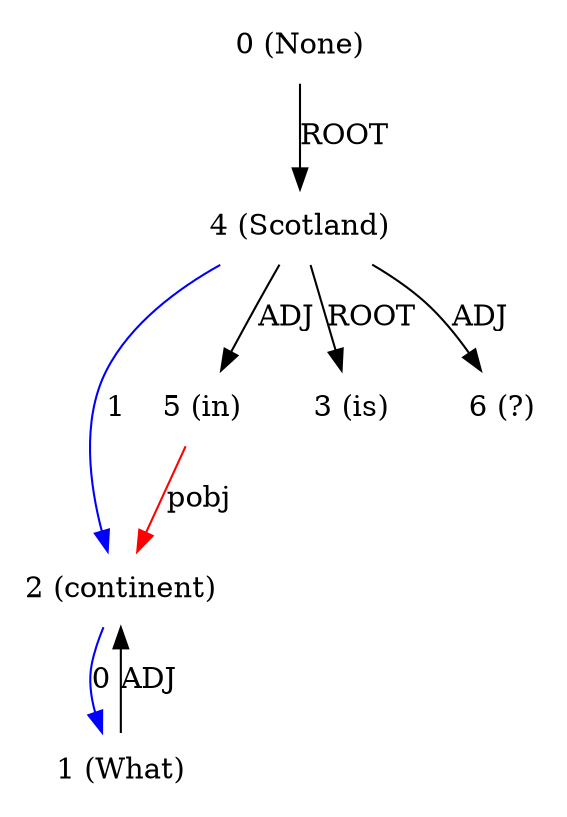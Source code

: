 digraph G{
edge [dir=forward]
node [shape=plaintext]

0 [label="0 (None)"]
0 -> 4 [label="ROOT"]
1 [label="1 (What)"]
1 -> 2 [label="ADJ"]
2 [label="2 (continent)"]
2 -> 1 [label="0", color="blue"]
5 -> 2 [label="pobj", color="red"]
3 [label="3 (is)"]
4 [label="4 (Scotland)"]
4 -> 2 [label="1", color="blue"]
4 -> 5 [label="ADJ"]
4 -> 6 [label="ADJ"]
4 -> 3 [label="ROOT"]
5 [label="5 (in)"]
6 [label="6 (?)"]
}
